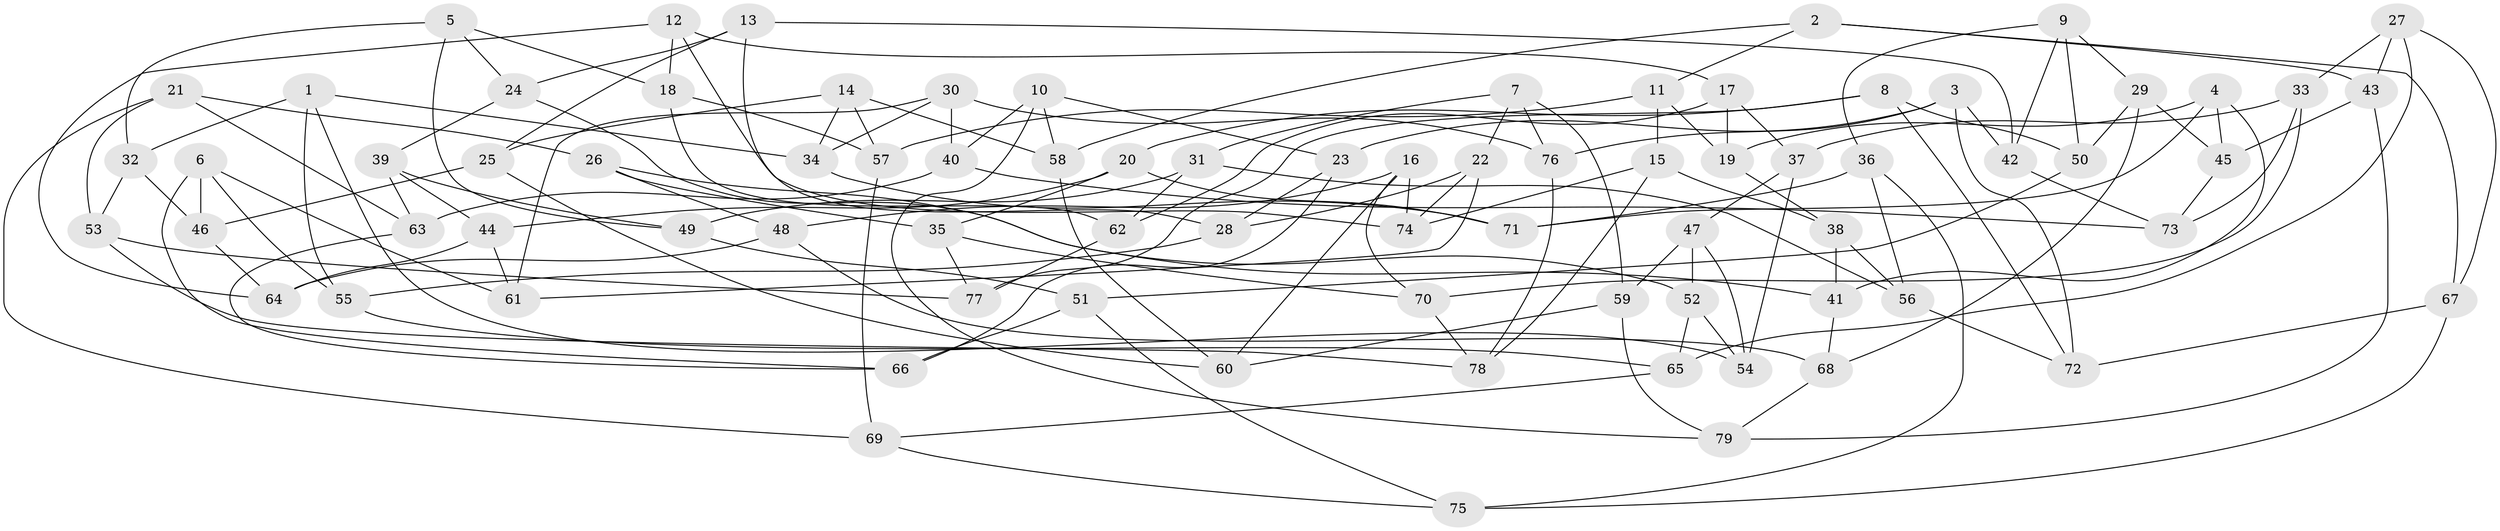 // Generated by graph-tools (version 1.1) at 2025/27/03/09/25 03:27:00]
// undirected, 79 vertices, 158 edges
graph export_dot {
graph [start="1"]
  node [color=gray90,style=filled];
  1;
  2;
  3;
  4;
  5;
  6;
  7;
  8;
  9;
  10;
  11;
  12;
  13;
  14;
  15;
  16;
  17;
  18;
  19;
  20;
  21;
  22;
  23;
  24;
  25;
  26;
  27;
  28;
  29;
  30;
  31;
  32;
  33;
  34;
  35;
  36;
  37;
  38;
  39;
  40;
  41;
  42;
  43;
  44;
  45;
  46;
  47;
  48;
  49;
  50;
  51;
  52;
  53;
  54;
  55;
  56;
  57;
  58;
  59;
  60;
  61;
  62;
  63;
  64;
  65;
  66;
  67;
  68;
  69;
  70;
  71;
  72;
  73;
  74;
  75;
  76;
  77;
  78;
  79;
  1 -- 55;
  1 -- 32;
  1 -- 34;
  1 -- 54;
  2 -- 43;
  2 -- 67;
  2 -- 58;
  2 -- 11;
  3 -- 42;
  3 -- 76;
  3 -- 72;
  3 -- 23;
  4 -- 71;
  4 -- 41;
  4 -- 45;
  4 -- 19;
  5 -- 49;
  5 -- 32;
  5 -- 24;
  5 -- 18;
  6 -- 61;
  6 -- 66;
  6 -- 55;
  6 -- 46;
  7 -- 22;
  7 -- 31;
  7 -- 59;
  7 -- 76;
  8 -- 20;
  8 -- 77;
  8 -- 72;
  8 -- 50;
  9 -- 36;
  9 -- 42;
  9 -- 29;
  9 -- 50;
  10 -- 58;
  10 -- 23;
  10 -- 79;
  10 -- 40;
  11 -- 19;
  11 -- 57;
  11 -- 15;
  12 -- 18;
  12 -- 17;
  12 -- 74;
  12 -- 64;
  13 -- 42;
  13 -- 28;
  13 -- 25;
  13 -- 24;
  14 -- 34;
  14 -- 25;
  14 -- 58;
  14 -- 57;
  15 -- 38;
  15 -- 74;
  15 -- 78;
  16 -- 70;
  16 -- 48;
  16 -- 60;
  16 -- 74;
  17 -- 62;
  17 -- 19;
  17 -- 37;
  18 -- 62;
  18 -- 57;
  19 -- 38;
  20 -- 44;
  20 -- 71;
  20 -- 35;
  21 -- 53;
  21 -- 63;
  21 -- 26;
  21 -- 69;
  22 -- 28;
  22 -- 61;
  22 -- 74;
  23 -- 28;
  23 -- 66;
  24 -- 39;
  24 -- 52;
  25 -- 60;
  25 -- 46;
  26 -- 35;
  26 -- 48;
  26 -- 41;
  27 -- 33;
  27 -- 65;
  27 -- 67;
  27 -- 43;
  28 -- 55;
  29 -- 45;
  29 -- 50;
  29 -- 68;
  30 -- 61;
  30 -- 40;
  30 -- 76;
  30 -- 34;
  31 -- 49;
  31 -- 56;
  31 -- 62;
  32 -- 53;
  32 -- 46;
  33 -- 73;
  33 -- 70;
  33 -- 37;
  34 -- 71;
  35 -- 70;
  35 -- 77;
  36 -- 56;
  36 -- 71;
  36 -- 75;
  37 -- 54;
  37 -- 47;
  38 -- 41;
  38 -- 56;
  39 -- 63;
  39 -- 44;
  39 -- 49;
  40 -- 73;
  40 -- 63;
  41 -- 68;
  42 -- 73;
  43 -- 79;
  43 -- 45;
  44 -- 61;
  44 -- 64;
  45 -- 73;
  46 -- 64;
  47 -- 59;
  47 -- 54;
  47 -- 52;
  48 -- 64;
  48 -- 68;
  49 -- 51;
  50 -- 51;
  51 -- 66;
  51 -- 75;
  52 -- 65;
  52 -- 54;
  53 -- 78;
  53 -- 77;
  55 -- 65;
  56 -- 72;
  57 -- 69;
  58 -- 60;
  59 -- 60;
  59 -- 79;
  62 -- 77;
  63 -- 66;
  65 -- 69;
  67 -- 75;
  67 -- 72;
  68 -- 79;
  69 -- 75;
  70 -- 78;
  76 -- 78;
}
